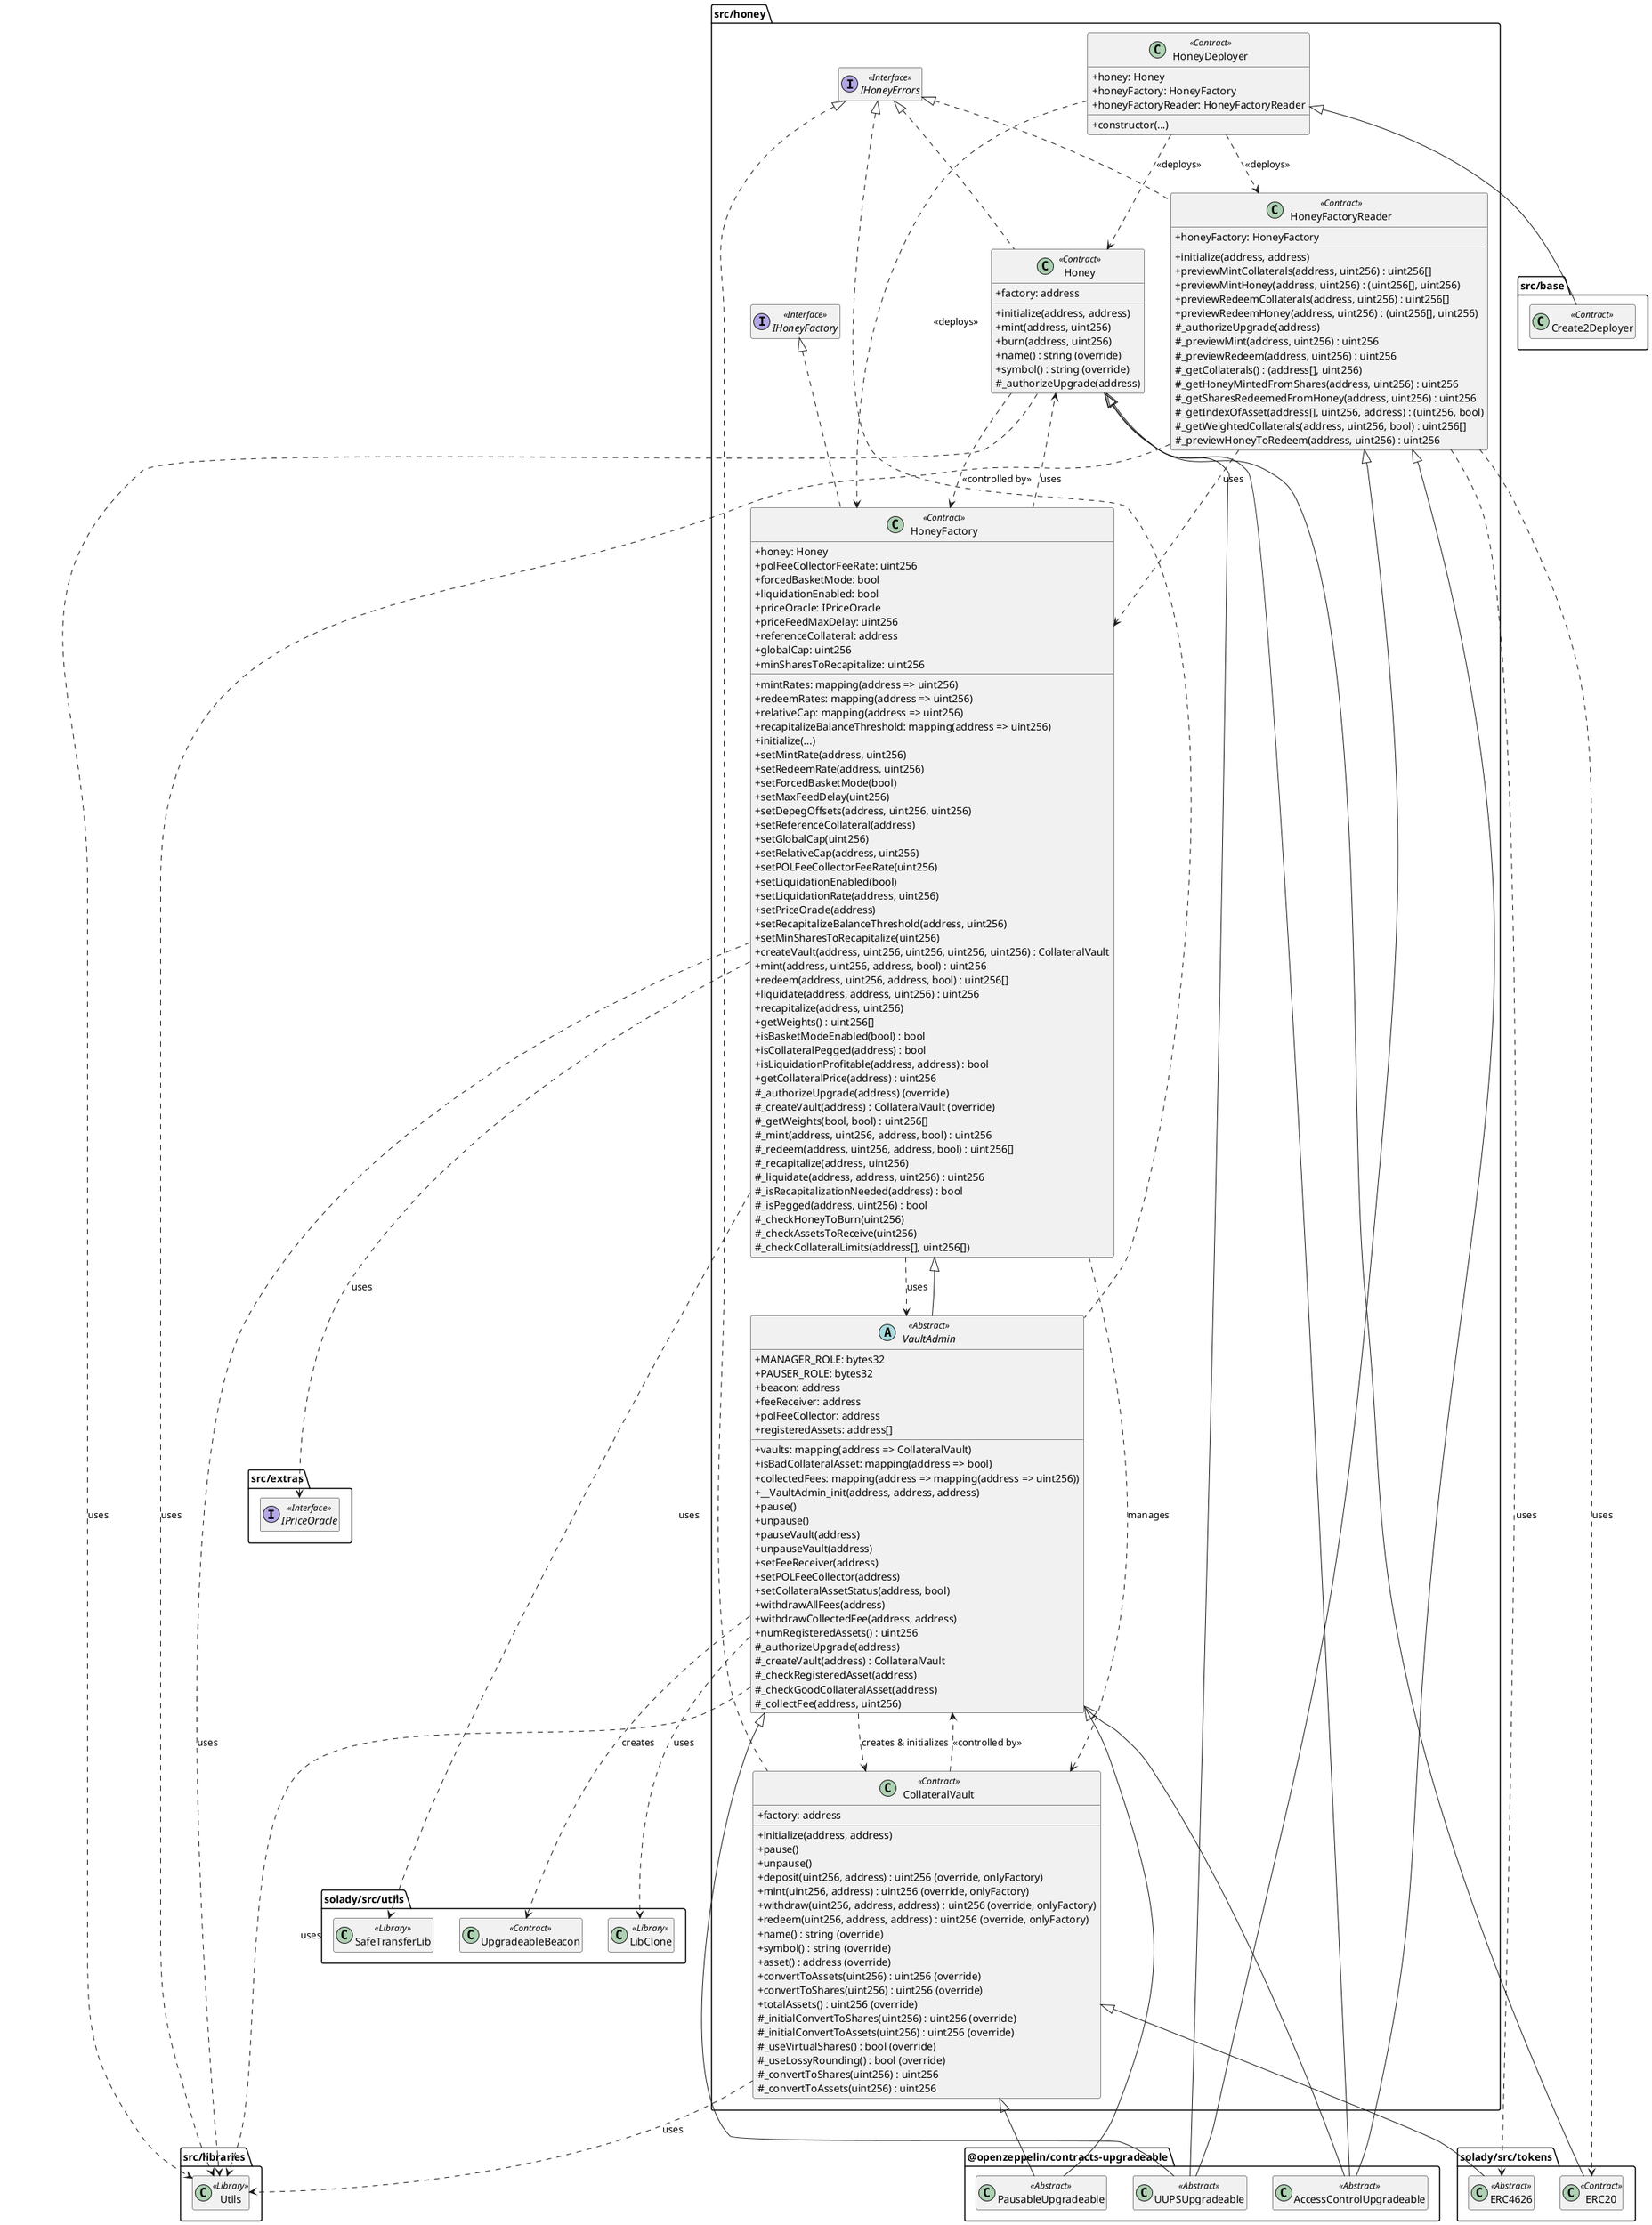 @startuml Honey_Contracts_ClassDiagram
skinparam classAttributeIconSize 0
hide empty members

package "src/honey" {
    interface IHoneyErrors <<Interface>>
    interface IHoneyFactory <<Interface>>

    abstract class VaultAdmin <<Abstract>> {
        + MANAGER_ROLE: bytes32
        + PAUSER_ROLE: bytes32
        + beacon: address
        + feeReceiver: address
        + polFeeCollector: address
        + registeredAssets: address[]
        + vaults: mapping(address => CollateralVault)
        + isBadCollateralAsset: mapping(address => bool)
        + collectedFees: mapping(address => mapping(address => uint256))
        + __VaultAdmin_init(address, address, address)
        + pause()
        + unpause()
        + pauseVault(address)
        + unpauseVault(address)
        + setFeeReceiver(address)
        + setPOLFeeCollector(address)
        + setCollateralAssetStatus(address, bool)
        + withdrawAllFees(address)
        + withdrawCollectedFee(address, address)
        + numRegisteredAssets() : uint256
        # _authorizeUpgrade(address)
        # _createVault(address) : CollateralVault
        # _checkRegisteredAsset(address)
        # _checkGoodCollateralAsset(address)
        # _collectFee(address, uint256)
    }

    class CollateralVault <<Contract>> {
        + factory: address
        + initialize(address, address)
        + pause()
        + unpause()
        + deposit(uint256, address) : uint256 (override, onlyFactory)
        + mint(uint256, address) : uint256 (override, onlyFactory)
        + withdraw(uint256, address, address) : uint256 (override, onlyFactory)
        + redeem(uint256, address, address) : uint256 (override, onlyFactory)
        + name() : string (override)
        + symbol() : string (override)
        + asset() : address (override)
        + convertToAssets(uint256) : uint256 (override)
        + convertToShares(uint256) : uint256 (override)
        + totalAssets() : uint256 (override)
        # _initialConvertToShares(uint256) : uint256 (override)
        # _initialConvertToAssets(uint256) : uint256 (override)
        # _useVirtualShares() : bool (override)
        # _useLossyRounding() : bool (override)
        # _convertToShares(uint256) : uint256
        # _convertToAssets(uint256) : uint256
    }

    class Honey <<Contract>> {
        + factory: address
        + initialize(address, address)
        + mint(address, uint256)
        + burn(address, uint256)
        + name() : string (override)
        + symbol() : string (override)
        # _authorizeUpgrade(address)
    }

    class HoneyDeployer <<Contract>> {
        + honey: Honey
        + honeyFactory: HoneyFactory
        + honeyFactoryReader: HoneyFactoryReader
        + constructor(...)
    }

    class HoneyFactory <<Contract>> {
        + honey: Honey
        + polFeeCollectorFeeRate: uint256
        + mintRates: mapping(address => uint256)
        + redeemRates: mapping(address => uint256)
        + forcedBasketMode: bool
        + liquidationEnabled: bool
        + priceOracle: IPriceOracle
        + priceFeedMaxDelay: uint256
        + referenceCollateral: address
        + relativeCap: mapping(address => uint256)
        + globalCap: uint256
        + recapitalizeBalanceThreshold: mapping(address => uint256)
        + minSharesToRecapitalize: uint256
        + initialize(...)
        + setMintRate(address, uint256)
        + setRedeemRate(address, uint256)
        + setForcedBasketMode(bool)
        + setMaxFeedDelay(uint256)
        + setDepegOffsets(address, uint256, uint256)
        + setReferenceCollateral(address)
        + setGlobalCap(uint256)
        + setRelativeCap(address, uint256)
        + setPOLFeeCollectorFeeRate(uint256)
        + setLiquidationEnabled(bool)
        + setLiquidationRate(address, uint256)
        + setPriceOracle(address)
        + setRecapitalizeBalanceThreshold(address, uint256)
        + setMinSharesToRecapitalize(uint256)
        + createVault(address, uint256, uint256, uint256, uint256) : CollateralVault
        + mint(address, uint256, address, bool) : uint256
        + redeem(address, uint256, address, bool) : uint256[]
        + liquidate(address, address, uint256) : uint256
        + recapitalize(address, uint256)
        + getWeights() : uint256[]
        + isBasketModeEnabled(bool) : bool
        + isCollateralPegged(address) : bool
        + isLiquidationProfitable(address, address) : bool
        + getCollateralPrice(address) : uint256
        # _authorizeUpgrade(address) (override)
        # _createVault(address) : CollateralVault (override)
        # _getWeights(bool, bool) : uint256[]
        # _mint(address, uint256, address, bool) : uint256
        # _redeem(address, uint256, address, bool) : uint256[]
        # _recapitalize(address, uint256)
        # _liquidate(address, address, uint256) : uint256
        # _isRecapitalizationNeeded(address) : bool
        # _isPegged(address, uint256) : bool
        # _checkHoneyToBurn(uint256)
        # _checkAssetsToReceive(uint256)
        # _checkCollateralLimits(address[], uint256[])
    }

    class HoneyFactoryReader <<Contract>> {
        + honeyFactory: HoneyFactory
        + initialize(address, address)
        + previewMintCollaterals(address, uint256) : uint256[]
        + previewMintHoney(address, uint256) : (uint256[], uint256)
        + previewRedeemCollaterals(address, uint256) : uint256[]
        + previewRedeemHoney(address, uint256) : (uint256[], uint256)
        # _authorizeUpgrade(address)
        # _previewMint(address, uint256) : uint256
        # _previewRedeem(address, uint256) : uint256
        # _getCollaterals() : (address[], uint256)
        # _getHoneyMintedFromShares(address, uint256) : uint256
        # _getSharesRedeemedFromHoney(address, uint256) : uint256
        # _getIndexOfAsset(address[], uint256, address) : (uint256, bool)
        # _getWeightedCollaterals(address, uint256, bool) : uint256[]
        # _previewHoneyToRedeem(address, uint256) : uint256
    }
}

package "src/base" {
    class Create2Deployer <<Contract>>
}

package "src/libraries" {
    class Utils <<Library>>
}

package "src/extras" {
    interface IPriceOracle <<Interface>>
}

package "@openzeppelin/contracts-upgradeable" {
    class AccessControlUpgradeable <<Abstract>>
    class PausableUpgradeable <<Abstract>>
    class UUPSUpgradeable <<Abstract>>
}

package "solady/src/tokens" {
    class ERC20 <<Contract>>
    class ERC4626 <<Abstract>>
}

package "solady/src/utils" {
    class LibClone <<Library>>
    class UpgradeableBeacon <<Contract>>
    class SafeTransferLib <<Library>>
}

' 상속 & 인터페이스
VaultAdmin <|-- AccessControlUpgradeable
VaultAdmin <|-- PausableUpgradeable
VaultAdmin <|-- UUPSUpgradeable
VaultAdmin .up.|> IHoneyErrors

CollateralVault <|-- ERC4626
CollateralVault <|-- PausableUpgradeable
CollateralVault .up.|> IHoneyErrors

Honey <|-- ERC20
Honey <|-- AccessControlUpgradeable
Honey <|-- UUPSUpgradeable
Honey .up.|> IHoneyErrors

HoneyDeployer <|-- Create2Deployer

HoneyFactory .up.|> IHoneyFactory
HoneyFactory <|-- VaultAdmin

HoneyFactoryReader <|-- AccessControlUpgradeable
HoneyFactoryReader <|-- UUPSUpgradeable
HoneyFactoryReader .up.|> IHoneyErrors

' 의존성
HoneyDeployer ..> Honey : <<deploys>>
HoneyDeployer ..> HoneyFactory : <<deploys>>
HoneyDeployer ..> HoneyFactoryReader : <<deploys>>

HoneyFactory ..> Utils : uses
HoneyFactory ..> SafeTransferLib : uses
HoneyFactory ..> Honey : uses
HoneyFactory ..> VaultAdmin : uses
HoneyFactory ..> IPriceOracle : uses
HoneyFactory ..> CollateralVault : manages

Honey ..> Utils : uses
Honey ..> HoneyFactory : <<controlled by>>

VaultAdmin ..> Utils : uses
VaultAdmin ..> LibClone : uses
VaultAdmin ..> UpgradeableBeacon : creates
VaultAdmin ..> CollateralVault : creates & initializes

CollateralVault ..> Utils : uses
CollateralVault ..> VaultAdmin : <<controlled by>>

HoneyFactoryReader ..> Utils : uses
HoneyFactoryReader ..> HoneyFactory : uses
HoneyFactoryReader ..> ERC20 : uses
HoneyFactoryReader ..> ERC4626 : uses

@enduml 